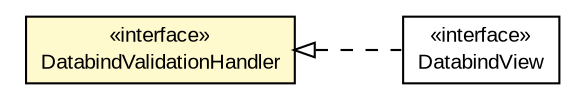 #!/usr/local/bin/dot
#
# Class diagram 
# Generated by UMLGraph version R5_6-24-gf6e263 (http://www.umlgraph.org/)
#

digraph G {
	edge [fontname="arial",fontsize=10,labelfontname="arial",labelfontsize=10];
	node [fontname="arial",fontsize=10,shape=plaintext];
	nodesep=0.25;
	ranksep=0.5;
	rankdir=LR;
	// org.turbogwt.mvp.databind.client.DatabindView
	c423 [label=<<table title="org.turbogwt.mvp.databind.client.DatabindView" border="0" cellborder="1" cellspacing="0" cellpadding="2" port="p" href="./DatabindView.html">
		<tr><td><table border="0" cellspacing="0" cellpadding="1">
<tr><td align="center" balign="center"> &#171;interface&#187; </td></tr>
<tr><td align="center" balign="center"> DatabindView </td></tr>
		</table></td></tr>
		</table>>, URL="./DatabindView.html", fontname="arial", fontcolor="black", fontsize=10.0];
	// org.turbogwt.mvp.databind.client.DatabindValidationHandler
	c424 [label=<<table title="org.turbogwt.mvp.databind.client.DatabindValidationHandler" border="0" cellborder="1" cellspacing="0" cellpadding="2" port="p" bgcolor="lemonChiffon" href="./DatabindValidationHandler.html">
		<tr><td><table border="0" cellspacing="0" cellpadding="1">
<tr><td align="center" balign="center"> &#171;interface&#187; </td></tr>
<tr><td align="center" balign="center"> DatabindValidationHandler </td></tr>
		</table></td></tr>
		</table>>, URL="./DatabindValidationHandler.html", fontname="arial", fontcolor="black", fontsize=10.0];
	//org.turbogwt.mvp.databind.client.DatabindView implements org.turbogwt.mvp.databind.client.DatabindValidationHandler
	c424:p -> c423:p [dir=back,arrowtail=empty,style=dashed];
}


